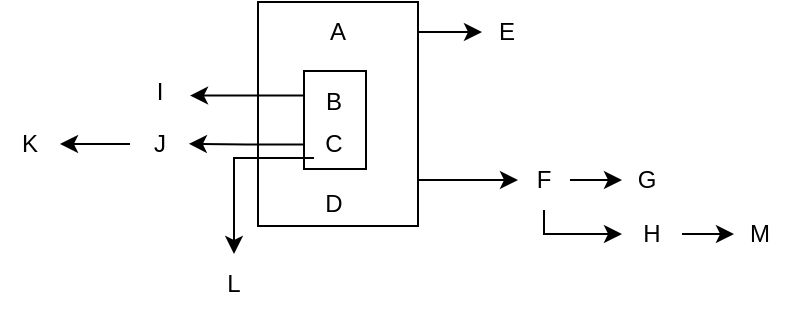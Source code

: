 <mxfile version="20.8.17" type="device"><diagram name="Página-1" id="hP6jCKW-AyQzbOhF4FU-"><mxGraphModel dx="1834" dy="796" grid="0" gridSize="10" guides="1" tooltips="1" connect="1" arrows="1" fold="1" page="0" pageScale="1" pageWidth="1169" pageHeight="827" math="0" shadow="0"><root><mxCell id="0"/><mxCell id="1" parent="0"/><mxCell id="VlLQfUd0SoeQH-UPgSRY-17" style="edgeStyle=orthogonalEdgeStyle;rounded=0;orthogonalLoop=1;jettySize=auto;html=1;exitX=1;exitY=0.111;exitDx=0;exitDy=0;exitPerimeter=0;" parent="1" source="VlLQfUd0SoeQH-UPgSRY-2" target="VlLQfUd0SoeQH-UPgSRY-13" edge="1"><mxGeometry relative="1" as="geometry"><mxPoint x="200" y="385" as="targetPoint"/><Array as="points"><mxPoint x="160" y="335"/></Array></mxGeometry></mxCell><mxCell id="KeuB9wLxLBnxYdGT_K4O-1" style="edgeStyle=orthogonalEdgeStyle;rounded=0;orthogonalLoop=1;jettySize=auto;html=1;exitX=1;exitY=0.75;exitDx=0;exitDy=0;entryX=0;entryY=0.5;entryDx=0;entryDy=0;" parent="1" source="VlLQfUd0SoeQH-UPgSRY-2" target="VlLQfUd0SoeQH-UPgSRY-14" edge="1"><mxGeometry relative="1" as="geometry"><Array as="points"><mxPoint x="160" y="409"/></Array></mxGeometry></mxCell><mxCell id="VlLQfUd0SoeQH-UPgSRY-2" value="" style="rounded=0;whiteSpace=wrap;html=1;" parent="1" vertex="1"><mxGeometry x="80" y="320" width="80" height="112" as="geometry"/></mxCell><mxCell id="VlLQfUd0SoeQH-UPgSRY-3" value="A" style="text;html=1;strokeColor=none;fillColor=none;align=center;verticalAlign=middle;whiteSpace=wrap;rounded=0;" parent="1" vertex="1"><mxGeometry x="90" y="320" width="60" height="30" as="geometry"/></mxCell><mxCell id="VlLQfUd0SoeQH-UPgSRY-6" value="D" style="text;html=1;strokeColor=none;fillColor=none;align=center;verticalAlign=middle;whiteSpace=wrap;rounded=0;" parent="1" vertex="1"><mxGeometry x="88" y="406" width="60" height="30" as="geometry"/></mxCell><mxCell id="VlLQfUd0SoeQH-UPgSRY-13" value="E" style="text;html=1;strokeColor=none;fillColor=none;align=center;verticalAlign=middle;whiteSpace=wrap;rounded=0;" parent="1" vertex="1"><mxGeometry x="192" y="320" width="25" height="30" as="geometry"/></mxCell><mxCell id="KeuB9wLxLBnxYdGT_K4O-7" style="edgeStyle=orthogonalEdgeStyle;rounded=0;orthogonalLoop=1;jettySize=auto;html=1;entryX=0;entryY=0.5;entryDx=0;entryDy=0;exitX=0.5;exitY=1;exitDx=0;exitDy=0;" parent="1" source="VlLQfUd0SoeQH-UPgSRY-14" target="VlLQfUd0SoeQH-UPgSRY-16" edge="1"><mxGeometry relative="1" as="geometry"><mxPoint x="234" y="419" as="sourcePoint"/><Array as="points"><mxPoint x="223" y="436"/></Array></mxGeometry></mxCell><mxCell id="KeuB9wLxLBnxYdGT_K4O-20" style="edgeStyle=orthogonalEdgeStyle;rounded=0;orthogonalLoop=1;jettySize=auto;html=1;exitX=1;exitY=0.5;exitDx=0;exitDy=0;entryX=0;entryY=0.5;entryDx=0;entryDy=0;" parent="1" source="VlLQfUd0SoeQH-UPgSRY-14" target="VlLQfUd0SoeQH-UPgSRY-15" edge="1"><mxGeometry relative="1" as="geometry"/></mxCell><mxCell id="VlLQfUd0SoeQH-UPgSRY-14" value="F" style="text;html=1;strokeColor=none;fillColor=none;align=center;verticalAlign=middle;whiteSpace=wrap;rounded=0;" parent="1" vertex="1"><mxGeometry x="210" y="394" width="26" height="30" as="geometry"/></mxCell><mxCell id="VlLQfUd0SoeQH-UPgSRY-15" value="G" style="text;html=1;strokeColor=none;fillColor=none;align=center;verticalAlign=middle;whiteSpace=wrap;rounded=0;" parent="1" vertex="1"><mxGeometry x="262" y="394" width="25" height="30" as="geometry"/></mxCell><mxCell id="KeuB9wLxLBnxYdGT_K4O-8" style="edgeStyle=orthogonalEdgeStyle;rounded=0;orthogonalLoop=1;jettySize=auto;html=1;exitX=1;exitY=0.5;exitDx=0;exitDy=0;" parent="1" source="VlLQfUd0SoeQH-UPgSRY-16" target="VlLQfUd0SoeQH-UPgSRY-20" edge="1"><mxGeometry relative="1" as="geometry"/></mxCell><mxCell id="VlLQfUd0SoeQH-UPgSRY-16" value="H" style="text;html=1;strokeColor=none;fillColor=none;align=center;verticalAlign=middle;whiteSpace=wrap;rounded=0;" parent="1" vertex="1"><mxGeometry x="262" y="421" width="30" height="30" as="geometry"/></mxCell><mxCell id="VlLQfUd0SoeQH-UPgSRY-20" value="M" style="text;html=1;strokeColor=none;fillColor=none;align=center;verticalAlign=middle;whiteSpace=wrap;rounded=0;" parent="1" vertex="1"><mxGeometry x="318" y="421" width="26" height="30" as="geometry"/></mxCell><mxCell id="VlLQfUd0SoeQH-UPgSRY-26" value="I" style="text;html=1;strokeColor=none;fillColor=none;align=center;verticalAlign=middle;whiteSpace=wrap;rounded=0;" parent="1" vertex="1"><mxGeometry x="16" y="350" width="30" height="30" as="geometry"/></mxCell><mxCell id="KeuB9wLxLBnxYdGT_K4O-18" style="edgeStyle=orthogonalEdgeStyle;rounded=0;orthogonalLoop=1;jettySize=auto;html=1;exitX=0;exitY=0.5;exitDx=0;exitDy=0;" parent="1" source="VlLQfUd0SoeQH-UPgSRY-27" target="VlLQfUd0SoeQH-UPgSRY-28" edge="1"><mxGeometry relative="1" as="geometry"/></mxCell><mxCell id="VlLQfUd0SoeQH-UPgSRY-27" value="J" style="text;html=1;strokeColor=none;fillColor=none;align=center;verticalAlign=middle;whiteSpace=wrap;rounded=0;" parent="1" vertex="1"><mxGeometry x="16" y="376" width="30" height="30" as="geometry"/></mxCell><mxCell id="VlLQfUd0SoeQH-UPgSRY-28" value="K" style="text;html=1;strokeColor=none;fillColor=none;align=center;verticalAlign=middle;whiteSpace=wrap;rounded=0;" parent="1" vertex="1"><mxGeometry x="-49" y="376" width="30" height="30" as="geometry"/></mxCell><mxCell id="VlLQfUd0SoeQH-UPgSRY-32" value="L" style="text;html=1;strokeColor=none;fillColor=none;align=center;verticalAlign=middle;whiteSpace=wrap;rounded=0;" parent="1" vertex="1"><mxGeometry x="38" y="446" width="60" height="30" as="geometry"/></mxCell><mxCell id="KeuB9wLxLBnxYdGT_K4O-12" style="edgeStyle=orthogonalEdgeStyle;rounded=0;orthogonalLoop=1;jettySize=auto;html=1;exitX=0;exitY=0.25;exitDx=0;exitDy=0;" parent="1" source="KeuB9wLxLBnxYdGT_K4O-9" target="VlLQfUd0SoeQH-UPgSRY-26" edge="1"><mxGeometry relative="1" as="geometry"><mxPoint x="27" y="404" as="targetPoint"/><Array as="points"><mxPoint x="54" y="367"/><mxPoint x="54" y="367"/></Array></mxGeometry></mxCell><mxCell id="KeuB9wLxLBnxYdGT_K4O-17" style="edgeStyle=orthogonalEdgeStyle;rounded=0;orthogonalLoop=1;jettySize=auto;html=1;exitX=0;exitY=0.75;exitDx=0;exitDy=0;entryX=0.981;entryY=0.497;entryDx=0;entryDy=0;entryPerimeter=0;" parent="1" source="KeuB9wLxLBnxYdGT_K4O-9" target="VlLQfUd0SoeQH-UPgSRY-27" edge="1"><mxGeometry relative="1" as="geometry"/></mxCell><mxCell id="KeuB9wLxLBnxYdGT_K4O-9" value="" style="rounded=0;whiteSpace=wrap;html=1;" parent="1" vertex="1"><mxGeometry x="103" y="354.5" width="31" height="49" as="geometry"/></mxCell><mxCell id="KeuB9wLxLBnxYdGT_K4O-10" value="B" style="text;html=1;strokeColor=none;fillColor=none;align=center;verticalAlign=middle;whiteSpace=wrap;rounded=0;" parent="1" vertex="1"><mxGeometry x="100" y="354.5" width="36" height="30" as="geometry"/></mxCell><mxCell id="KeuB9wLxLBnxYdGT_K4O-19" style="edgeStyle=orthogonalEdgeStyle;rounded=0;orthogonalLoop=1;jettySize=auto;html=1;exitX=0;exitY=0.75;exitDx=0;exitDy=0;" parent="1" source="KeuB9wLxLBnxYdGT_K4O-11" target="VlLQfUd0SoeQH-UPgSRY-32" edge="1"><mxGeometry relative="1" as="geometry"/></mxCell><mxCell id="KeuB9wLxLBnxYdGT_K4O-11" value="C" style="text;html=1;strokeColor=none;fillColor=none;align=center;verticalAlign=middle;whiteSpace=wrap;rounded=0;" parent="1" vertex="1"><mxGeometry x="108" y="375.5" width="20" height="30" as="geometry"/></mxCell></root></mxGraphModel></diagram></mxfile>